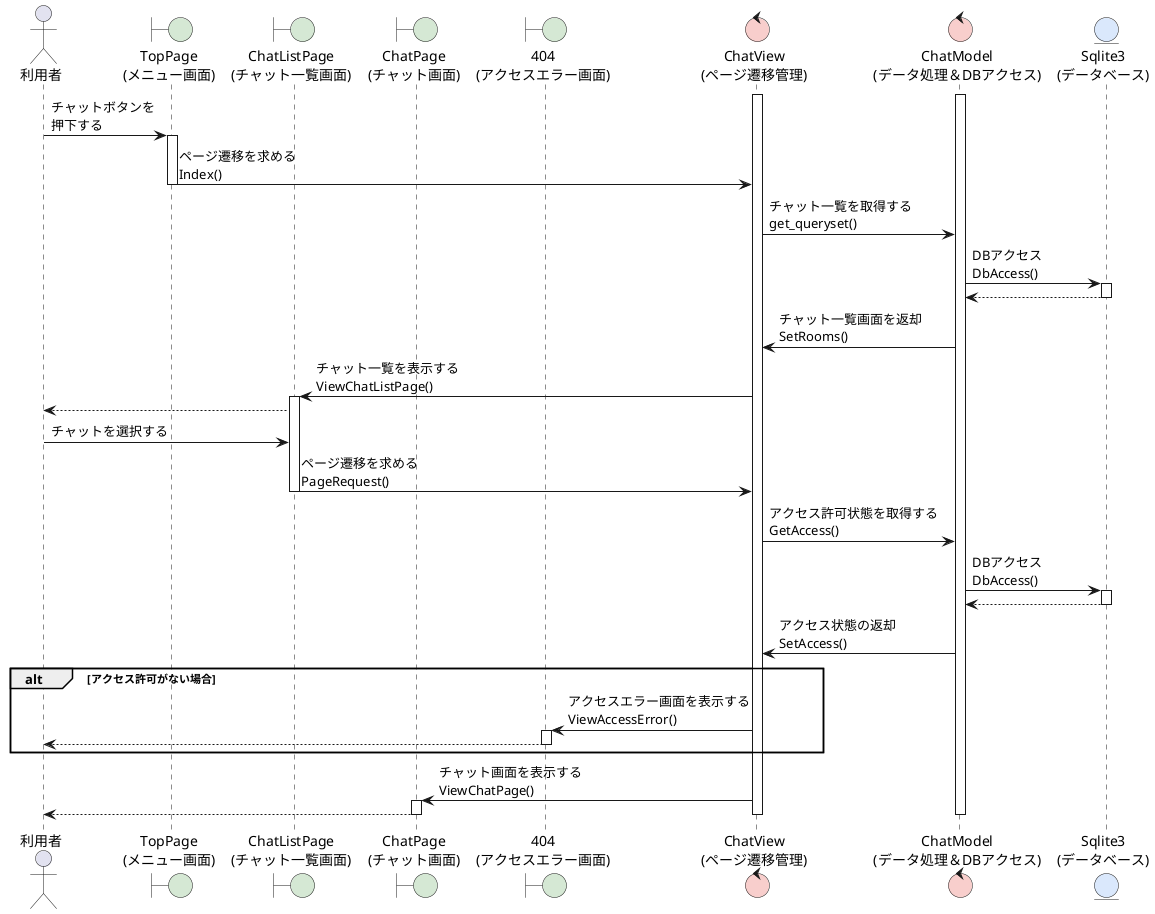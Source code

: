 @startuml rireki 

actor 利用者 as user
boundary "TopPage\n(メニュー画面)" as TopPage #d5e8d4
boundary "ChatListPage\n(チャット一覧画面)" as ChatListPage #d5e8d4
boundary "ChatPage\n(チャット画面)" as ChatPage #d5e8d4
boundary "404\n(アクセスエラー画面)" as AccessErrorPage #d5e8d4

control "ChatView\n(ページ遷移管理)" as View #f8cecc
control "ChatModel\n(データ処理＆DBアクセス)" as Model #f8cecc
entity "Sqlite3\n(データベース)" as DB #dae8fc


activate Model
activate View
user -> TopPage :チャットボタンを\n押下する
activate TopPage
TopPage -> View :ページ遷移を求める\nIndex()
deactivate TopPage
View -> Model :チャット一覧を取得する\nget_queryset()
Model -> DB :DBアクセス\nDbAccess()
activate DB
DB --> Model
deactivate DB
Model -> View :チャット一覧画面を返却\nSetRooms()
View -> ChatListPage :チャット一覧を表示する\nViewChatListPage()
activate ChatListPage
ChatListPage --> user
user -> ChatListPage :チャットを選択する
ChatListPage -> View :ページ遷移を求める\nPageRequest()
deactivate ChatListPage
View -> Model :アクセス許可状態を取得する\nGetAccess()
Model -> DB :DBアクセス\nDbAccess()
activate DB
DB --> Model
deactivate DB
Model -> View:アクセス状態の返却\nSetAccess()
alt アクセス許可がない場合
    View -> AccessErrorPage:アクセスエラー画面を表示する\nViewAccessError()
    activate AccessErrorPage
    AccessErrorPage --> user
    deactivate AccessErrorPage
end
View -> ChatPage:チャット画面を表示する\nViewChatPage()
activate ChatPage
ChatPage --> user
deactivate View
deactivate ChatPage
deactivate Model

@enduml







user -> TopPage :チャットボタンを\n押下する
activate TopPage
TopPage -> Chat :チャット一覧を取得する\nGetRooms()
deactivate TopPage
activate Chat
Chat -> DB :DBアクセス\nDbAccess()
activate DB
DB --> Chat
deactivate DB
Chat -> Index :チャット一覧画面を返却\nSetRooms()
deactivate Chat
activate Index
Index -> ChatListPage :チャット一覧を表示する\nIndexChatListPage()
deactivate Index
activate ChatListPage
ChatListPage --> user
user -> ChatListPage :チャットを選択する
ChatListPage -> Index :ページ遷移を求める\nPageRequest()
deactivate ChatListPage
activate Index
Index -> Chat :アクセス許可状態を取得する\nGetAccess()
deactivate Index
activate Chat
Chat -> DB :DBアクセス\nDbAccess()
activate DB
DB --> Chat
deactivate DB

alt アクセス許可がない場合
    Chat -> AccessErrorView:エラー情報の返却\nSetAccess()
    activate AccessErrorView
    AccessErrorView -> AccessErrorPage:アクセスエラー画面を表示する\nIndexAccessError()
    deactivate AccessErrorView
    activate AccessErrorPage
    AccessErrorPage --> user
    deactivate AccessErrorPage
end
Chat -> ChatPageView
deactivate Chat
activate ChatPageView
ChatPageView -> ChatPage:チャット画面を表示する\nIndexChatPage()
deactivate ChatPageView
activate ChatPage
ChatPage --> user
' deactivate ChatListPageIndex
deactivate ChatPage

' deactivate Chat

@enduml

